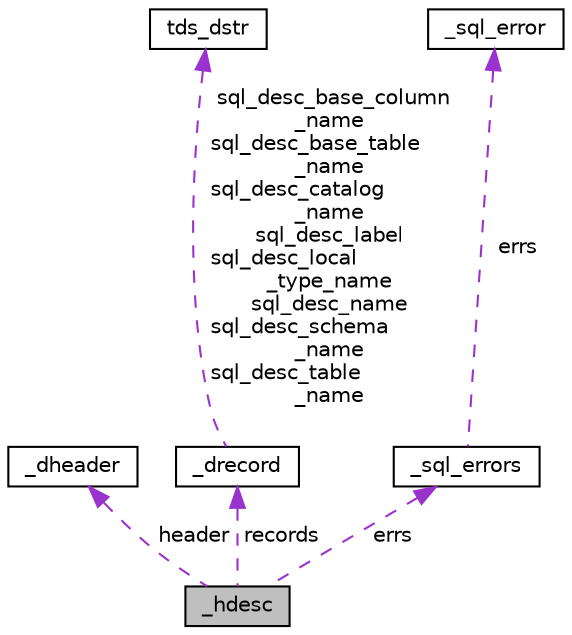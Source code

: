 digraph "_hdesc"
{
 // LATEX_PDF_SIZE
  edge [fontname="Helvetica",fontsize="10",labelfontname="Helvetica",labelfontsize="10"];
  node [fontname="Helvetica",fontsize="10",shape=record];
  Node1 [label="_hdesc",height=0.2,width=0.4,color="black", fillcolor="grey75", style="filled", fontcolor="black",tooltip=" "];
  Node2 -> Node1 [dir="back",color="darkorchid3",fontsize="10",style="dashed",label=" header" ,fontname="Helvetica"];
  Node2 [label="_dheader",height=0.2,width=0.4,color="black", fillcolor="white", style="filled",URL="$a00995.html",tooltip=" "];
  Node3 -> Node1 [dir="back",color="darkorchid3",fontsize="10",style="dashed",label=" records" ,fontname="Helvetica"];
  Node3 [label="_drecord",height=0.2,width=0.4,color="black", fillcolor="white", style="filled",URL="$a00999.html",tooltip=" "];
  Node4 -> Node3 [dir="back",color="darkorchid3",fontsize="10",style="dashed",label=" sql_desc_base_column\l_name\nsql_desc_base_table\l_name\nsql_desc_catalog\l_name\nsql_desc_label\nsql_desc_local\l_type_name\nsql_desc_name\nsql_desc_schema\l_name\nsql_desc_table\l_name" ,fontname="Helvetica"];
  Node4 [label="tds_dstr",height=0.2,width=0.4,color="black", fillcolor="white", style="filled",URL="$a01283.html",tooltip="Structure to hold a string."];
  Node5 -> Node1 [dir="back",color="darkorchid3",fontsize="10",style="dashed",label=" errs" ,fontname="Helvetica"];
  Node5 [label="_sql_errors",height=0.2,width=0.4,color="black", fillcolor="white", style="filled",URL="$a00991.html",tooltip=" "];
  Node6 -> Node5 [dir="back",color="darkorchid3",fontsize="10",style="dashed",label=" errs" ,fontname="Helvetica"];
  Node6 [label="_sql_error",height=0.2,width=0.4,color="black", fillcolor="white", style="filled",URL="$a00987.html",tooltip=" "];
}
